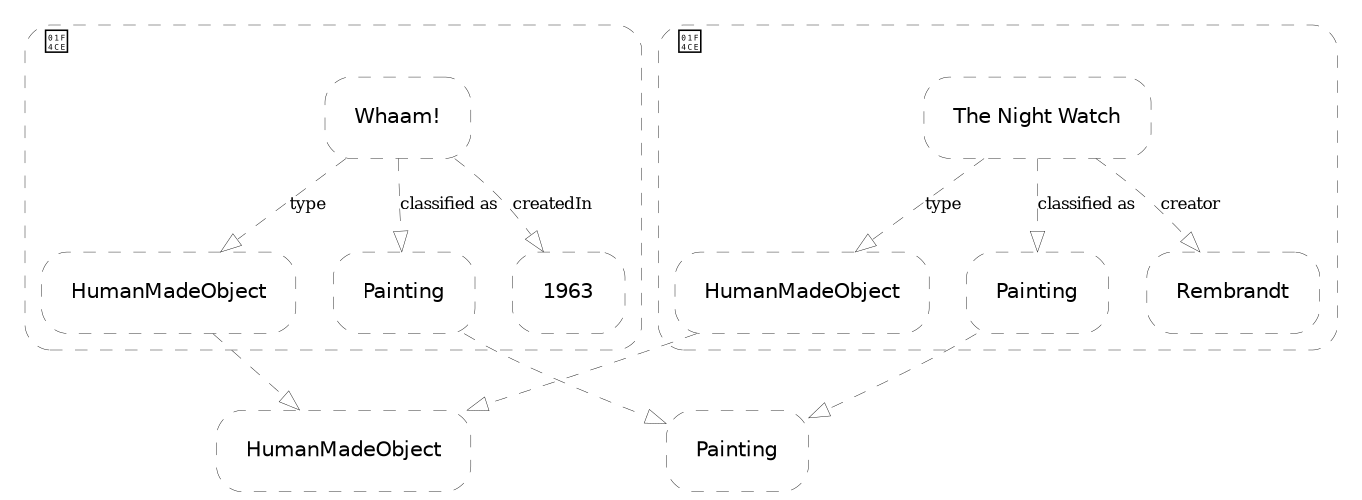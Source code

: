 digraph {

    layout="dot"

    graph [
        style="rounded,dashed"
        penwidth="0.2"
        labeljust="l"
        labelloc="t"
        fontname="Mono"
        fontsize="8"
    ]

    node [
        fontname="DejaVu Sans"
        shape="rectangle"
        style="rounded,dashed"
        color="black"
        fontsize="10"
        margin="0.2"
        penwidth="0.2"
    ]

    edge [
        style="dashed"
        fontsize="8"
        arrowhead="empty"
        penwidth="0.2"
    ]

    subgraph cluster_1 {
        label="📎"
        tooltip="whaam.md"

        n1 [
            label="Whaam!"
        ]

        n2 [
            label="HumanMadeObject"
        ]

        n3 [
            label="Painting"
        ]

        n1 -> n2 [
            label="type"
        ]

        n1 -> n3 [
            label="classified as"
        ]

        n4 [
            label="1963"
        ]

        n1 -> n4 [
            label="createdIn"
        ]
    }

    subgraph cluster_2 {
        label="📎"
        tooltip="night-watch.md"

        m1 [
            label="The Night Watch"
        ]

        m2 [
            label="HumanMadeObject"
        ]

        m3 [
            label="Painting"
        ]

        m4 [
            label="Rembrandt"
        ]

        m1 -> m2 [
            label="type"
        ]

        m1 -> m3 [
            label="classified as"
        ]

        m1 -> m4 [
            label="creator"
        ]

    }

    c2 [
        label="HumanMadeObject"
    ]

    c3 [
        label="Painting"
    ]

    n2 -> c2 
    m2 -> c2
    n3 -> c3
    m3 -> c3


}
